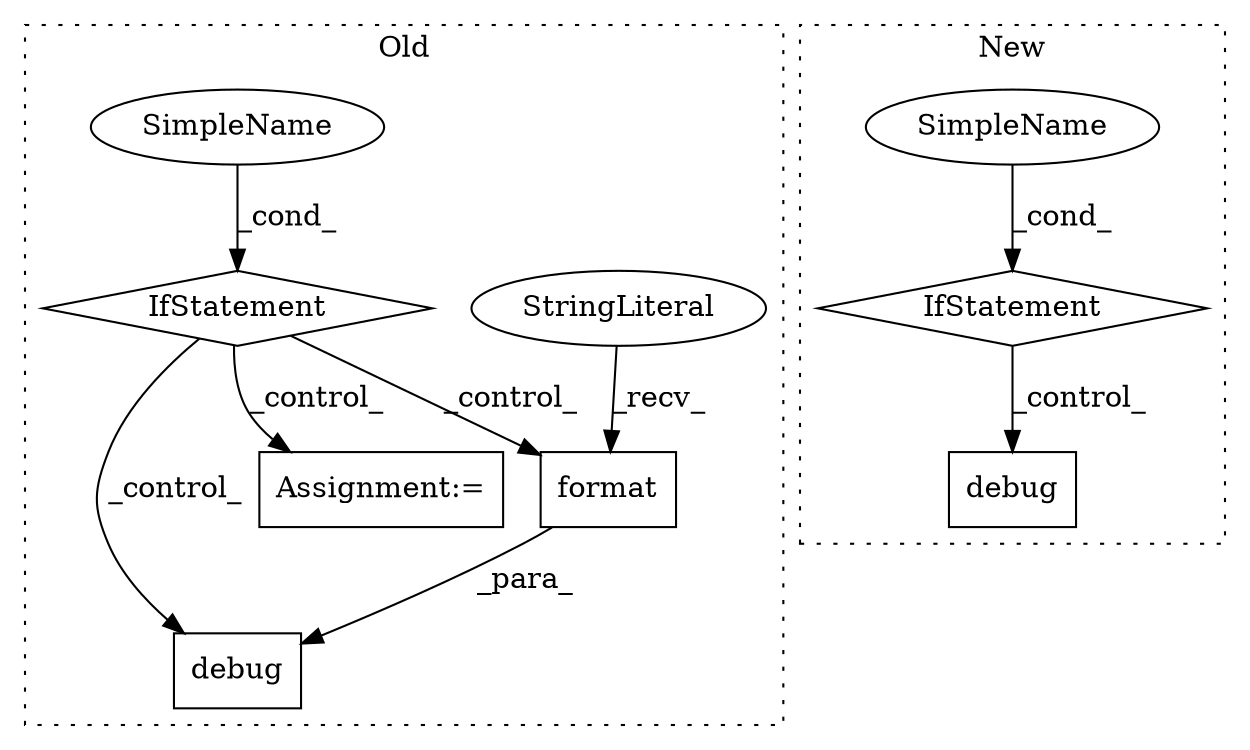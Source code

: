 digraph G {
subgraph cluster0 {
1 [label="format" a="32" s="3077,3106" l="7,1" shape="box"];
3 [label="StringLiteral" a="45" s="3035" l="41" shape="ellipse"];
4 [label="debug" a="32" s="3029,3107" l="6,1" shape="box"];
7 [label="IfStatement" a="25" s="2978,3012" l="4,2" shape="diamond"];
8 [label="SimpleName" a="42" s="" l="" shape="ellipse"];
9 [label="Assignment:=" a="7" s="3129" l="1" shape="box"];
label = "Old";
style="dotted";
}
subgraph cluster1 {
2 [label="debug" a="32" s="3761,3809" l="6,1" shape="box"];
5 [label="IfStatement" a="25" s="3734,3744" l="4,2" shape="diamond"];
6 [label="SimpleName" a="42" s="3738" l="6" shape="ellipse"];
label = "New";
style="dotted";
}
1 -> 4 [label="_para_"];
3 -> 1 [label="_recv_"];
5 -> 2 [label="_control_"];
6 -> 5 [label="_cond_"];
7 -> 4 [label="_control_"];
7 -> 1 [label="_control_"];
7 -> 9 [label="_control_"];
8 -> 7 [label="_cond_"];
}